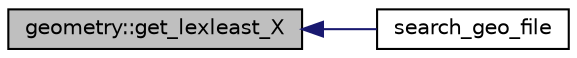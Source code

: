 digraph "geometry::get_lexleast_X"
{
  edge [fontname="Helvetica",fontsize="10",labelfontname="Helvetica",labelfontsize="10"];
  node [fontname="Helvetica",fontsize="10",shape=record];
  rankdir="LR";
  Node883 [label="geometry::get_lexleast_X",height=0.2,width=0.4,color="black", fillcolor="grey75", style="filled", fontcolor="black"];
  Node883 -> Node884 [dir="back",color="midnightblue",fontsize="10",style="solid",fontname="Helvetica"];
  Node884 [label="search_geo_file",height=0.2,width=0.4,color="black", fillcolor="white", style="filled",URL="$d6/d4a/geometry_8_c.html#a11af609febe3a9db20d8236af36928c5"];
}
